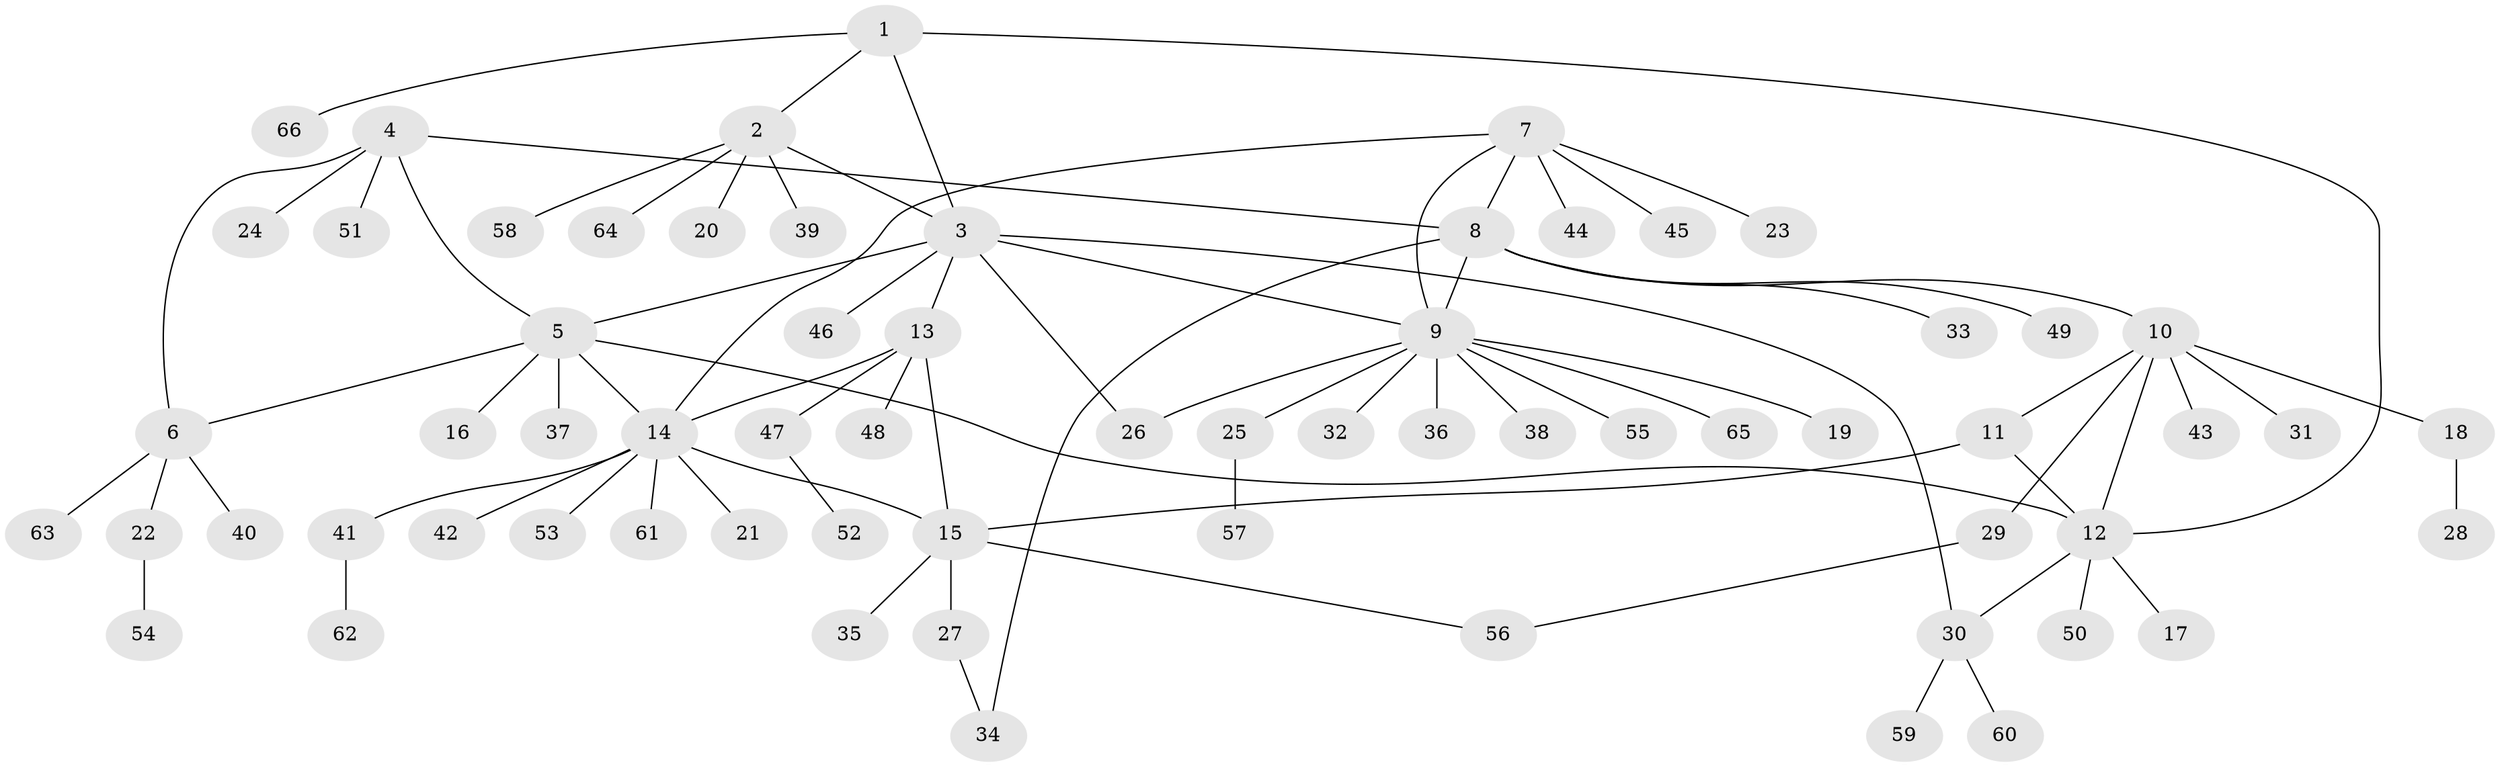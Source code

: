 // Generated by graph-tools (version 1.1) at 2025/37/03/09/25 02:37:21]
// undirected, 66 vertices, 80 edges
graph export_dot {
graph [start="1"]
  node [color=gray90,style=filled];
  1;
  2;
  3;
  4;
  5;
  6;
  7;
  8;
  9;
  10;
  11;
  12;
  13;
  14;
  15;
  16;
  17;
  18;
  19;
  20;
  21;
  22;
  23;
  24;
  25;
  26;
  27;
  28;
  29;
  30;
  31;
  32;
  33;
  34;
  35;
  36;
  37;
  38;
  39;
  40;
  41;
  42;
  43;
  44;
  45;
  46;
  47;
  48;
  49;
  50;
  51;
  52;
  53;
  54;
  55;
  56;
  57;
  58;
  59;
  60;
  61;
  62;
  63;
  64;
  65;
  66;
  1 -- 2;
  1 -- 3;
  1 -- 12;
  1 -- 66;
  2 -- 3;
  2 -- 20;
  2 -- 39;
  2 -- 58;
  2 -- 64;
  3 -- 5;
  3 -- 9;
  3 -- 13;
  3 -- 26;
  3 -- 30;
  3 -- 46;
  4 -- 5;
  4 -- 6;
  4 -- 8;
  4 -- 24;
  4 -- 51;
  5 -- 6;
  5 -- 12;
  5 -- 14;
  5 -- 16;
  5 -- 37;
  6 -- 22;
  6 -- 40;
  6 -- 63;
  7 -- 8;
  7 -- 9;
  7 -- 14;
  7 -- 23;
  7 -- 44;
  7 -- 45;
  8 -- 9;
  8 -- 10;
  8 -- 33;
  8 -- 34;
  8 -- 49;
  9 -- 19;
  9 -- 25;
  9 -- 26;
  9 -- 32;
  9 -- 36;
  9 -- 38;
  9 -- 55;
  9 -- 65;
  10 -- 11;
  10 -- 12;
  10 -- 18;
  10 -- 29;
  10 -- 31;
  10 -- 43;
  11 -- 12;
  11 -- 15;
  12 -- 17;
  12 -- 30;
  12 -- 50;
  13 -- 14;
  13 -- 15;
  13 -- 47;
  13 -- 48;
  14 -- 15;
  14 -- 21;
  14 -- 41;
  14 -- 42;
  14 -- 53;
  14 -- 61;
  15 -- 27;
  15 -- 35;
  15 -- 56;
  18 -- 28;
  22 -- 54;
  25 -- 57;
  27 -- 34;
  29 -- 56;
  30 -- 59;
  30 -- 60;
  41 -- 62;
  47 -- 52;
}
